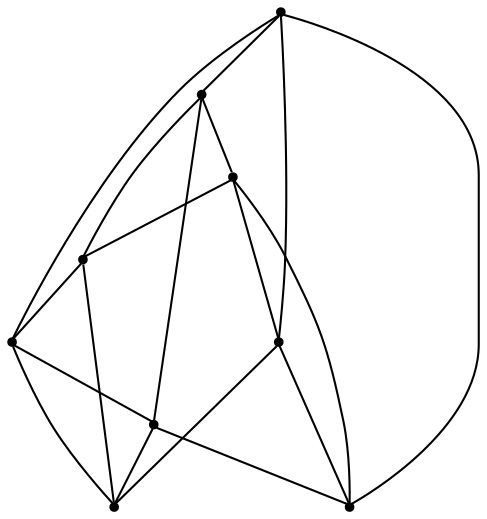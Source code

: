 graph {
  node [shape=point,comment="{\"directed\":false,\"doi\":\"10.1007/978-3-540-77537-9_30\",\"figure\":\"2 (1)\"}"]

  v0 [pos="848.5639095513394,2339.959652679136"]
  v1 [pos="883.0082653607509,2251.368998271287"]
  v2 [pos="848.5639095513396,2162.7769870334205"]
  v3 [pos="761.35165025578,2387.1087326203938"]
  v4 [pos="662.1700260960778,2370.7524011477076"]
  v5 [pos="662.1715849233228,2131.9799136691627"]
  v6 [pos="761.35165025578,2115.6290095165527"]
  v7 [pos="597.4163317362467,2298.5464020391914"]
  v8 [pos="597.4150910370109,2204.183877532651"]

  v0 -- v3 [id="-1",pos="848.5639095513394,2339.959652679136 838.661051440921,2352.122165147057 825.3163061331919,2362.1296168955637 809.3868799963662,2370.7403168803517 793.433613806995,2379.3618014959366 777.4803341741301,2385.181034144471 761.35165025578,2387.1087326203938"]
  v7 -- v0 [id="-2",pos="597.4163317362467,2298.5464020391914 848.5639095513394,2339.959652679136 848.5639095513394,2339.959652679136 848.5639095513394,2339.959652679136"]
  v4 -- v6 [id="-3",pos="662.1700260960778,2370.7524011477076 761.35165025578,2115.6290095165527 761.35165025578,2115.6290095165527 761.35165025578,2115.6290095165527"]
  v5 -- v7 [id="-4",pos="662.1715849233228,2131.9799136691627 597.4163317362467,2298.5464020391914 597.4163317362467,2298.5464020391914 597.4163317362467,2298.5464020391914"]
  v3 -- v2 [id="-5",pos="761.35165025578,2387.1087326203938 848.5639095513396,2162.7769870334205 848.5639095513396,2162.7769870334205 848.5639095513396,2162.7769870334205"]
  v3 -- v8 [id="-6",pos="761.35165025578,2387.1087326203938 597.4150910370109,2204.183877532651 597.4150910370109,2204.183877532651 597.4150910370109,2204.183877532651"]
  v6 -- v1 [id="-7",pos="761.35165025578,2115.6290095165527 883.0082653607509,2251.368998271287 883.0082653607509,2251.368998271287 883.0082653607509,2251.368998271287"]
  v0 -- v5 [id="-8",pos="848.5639095513394,2339.959652679136 662.1715849233228,2131.9799136691627 662.1715849233228,2131.9799136691627 662.1715849233228,2131.9799136691627"]
  v1 -- v4 [id="-9",pos="883.0082653607509,2251.368998271287 662.1700260960778,2370.7524011477076 662.1700260960778,2370.7524011477076 662.1700260960778,2370.7524011477076"]
  v8 -- v7 [id="-11",pos="597.4150910370109,2204.183877532651 591.1249525009384,2218.222732542145 588.5228193416151,2234.0924864982426 588.5228193416151,2251.3689982712876 588.5228193416151,2268.6429911180303 591.1241937709458,2284.5106093608483 597.4163317362467,2298.5464020391914"]
  v8 -- v5 [id="-12",pos="597.4150910370109,2204.183877532651 607.1071245853452,2173.8076872277907 629.0449720721324,2149.8877983583334 662.1715849233228,2131.9799136691627"]
  v4 -- v7 [id="-20",pos="662.1700260960778,2370.7524011477076 629.0426417269214,2352.8487256349326 607.1040355796778,2328.926815923053 597.4163317362467,2298.5464020391914"]
  v5 -- v6 [id="-22",pos="662.1715849233228,2131.9799136691627 695.2703392057354,2114.093946787939 728.3984554065659,2108.27471282274 761.35165025578,2115.6290095165527"]
  v6 -- v2 [id="-23",pos="761.35165025578,2115.6290095165527 777.4803202495309,2117.556830116054 793.4336068447013,2123.3760640812525 809.3868799963662,2131.9975524594092 825.3160020139201,2140.6080467657453 838.6605418931576,2150.6152797037616 848.5639095513396,2162.7769870334205"]
  v8 -- v2 [id="-26",pos="597.4150910370109,2204.183877532651 848.5639095513396,2162.7769870334205 848.5639095513396,2162.7769870334205 848.5639095513396,2162.7769870334205"]
  v3 -- v4 [id="-27",pos="761.35165025578,2387.1087326203938 728.3984693307904,2394.463158962928 695.2703461674334,2388.643926314394 662.1700260960778,2370.7524011477076"]
  v2 -- v1 [id="-29",pos="848.5639095513396,2162.7769870334205 871.8113562392243,2185.752000024968 883.0082547564839,2215.5344071474483 883.0082653607509,2251.368998271287"]
  v1 -- v0 [id="-30",pos="883.0082653607509,2251.368998271287 883.0082547564839,2287.203260636722 871.8115616863906,2316.9853339896117 848.5639095513394,2339.959652679136"]
}